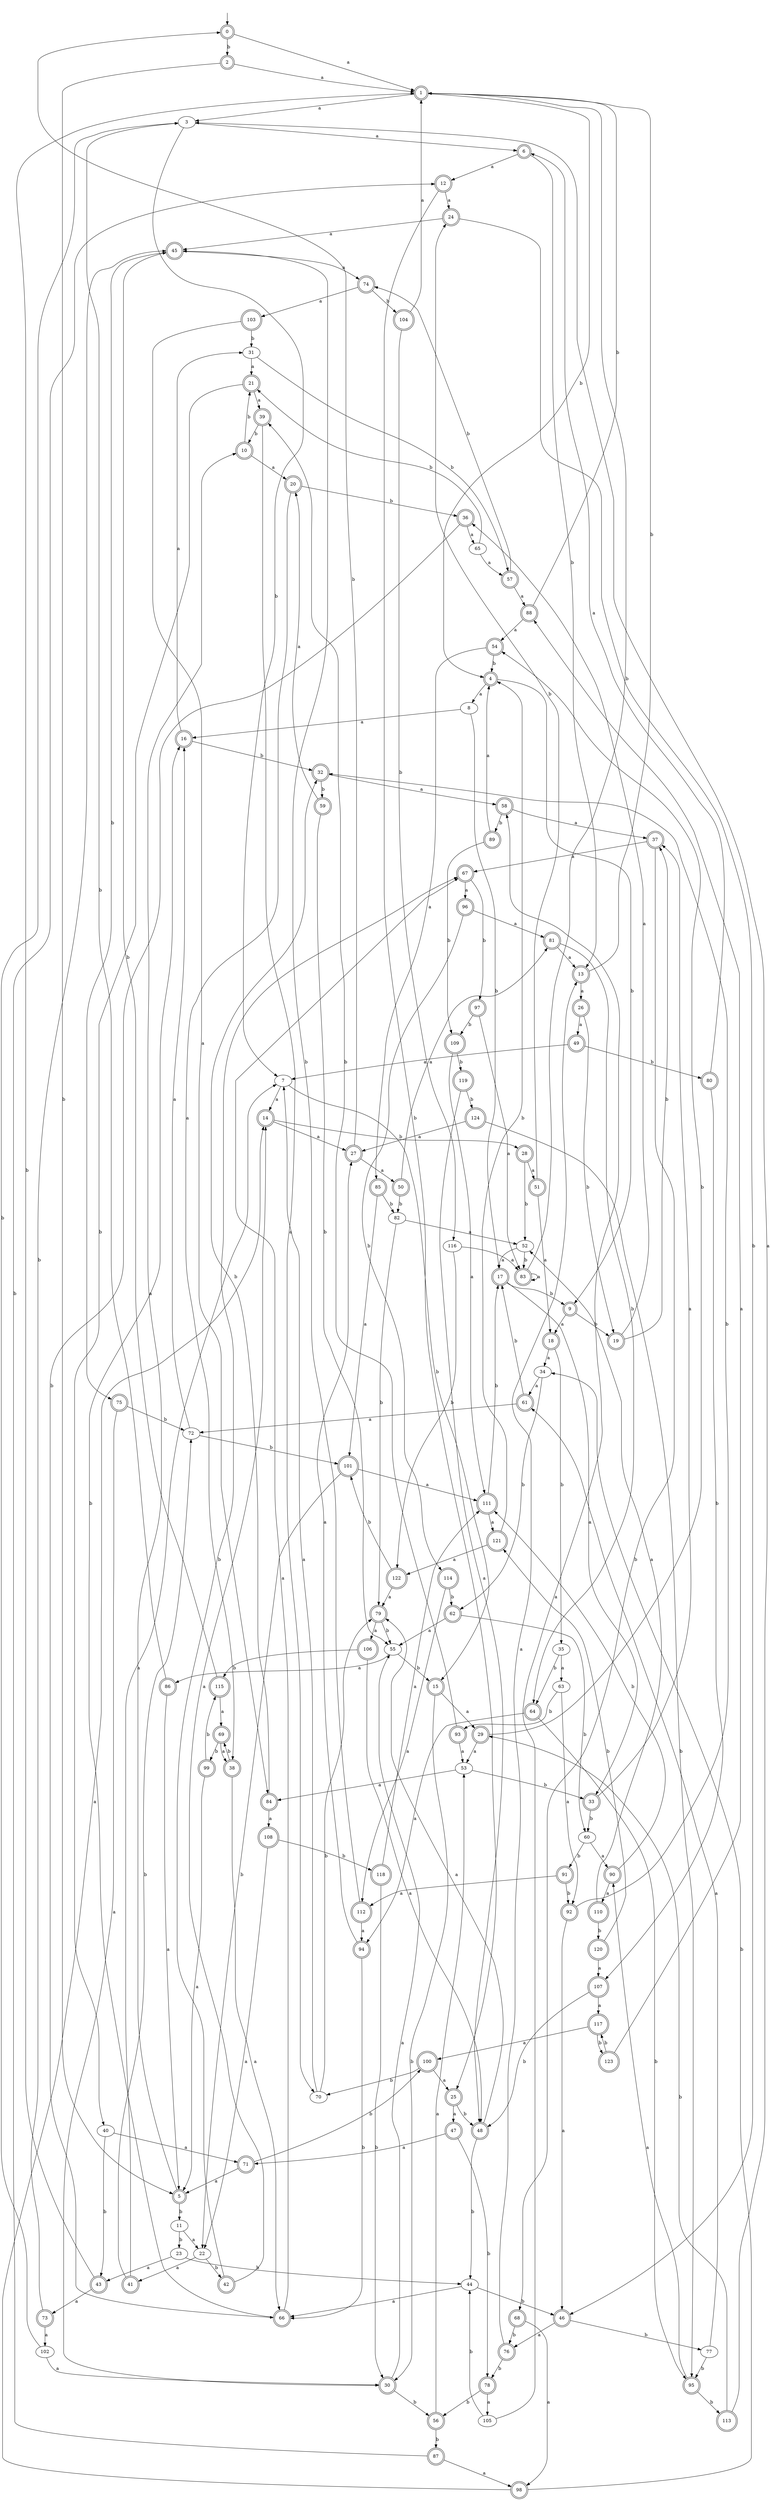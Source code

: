 digraph RandomDFA {
  __start0 [label="", shape=none];
  __start0 -> 0 [label=""];
  0 [shape=circle] [shape=doublecircle]
  0 -> 1 [label="a"]
  0 -> 2 [label="b"]
  1 [shape=doublecircle]
  1 -> 3 [label="a"]
  1 -> 4 [label="b"]
  2 [shape=doublecircle]
  2 -> 1 [label="a"]
  2 -> 5 [label="b"]
  3
  3 -> 6 [label="a"]
  3 -> 7 [label="b"]
  4 [shape=doublecircle]
  4 -> 8 [label="a"]
  4 -> 9 [label="b"]
  5 [shape=doublecircle]
  5 -> 10 [label="a"]
  5 -> 11 [label="b"]
  6 [shape=doublecircle]
  6 -> 12 [label="a"]
  6 -> 13 [label="b"]
  7
  7 -> 14 [label="a"]
  7 -> 15 [label="b"]
  8
  8 -> 16 [label="a"]
  8 -> 17 [label="b"]
  9 [shape=doublecircle]
  9 -> 18 [label="a"]
  9 -> 19 [label="b"]
  10 [shape=doublecircle]
  10 -> 20 [label="a"]
  10 -> 21 [label="b"]
  11
  11 -> 22 [label="a"]
  11 -> 23 [label="b"]
  12 [shape=doublecircle]
  12 -> 24 [label="a"]
  12 -> 25 [label="b"]
  13 [shape=doublecircle]
  13 -> 26 [label="a"]
  13 -> 1 [label="b"]
  14 [shape=doublecircle]
  14 -> 27 [label="a"]
  14 -> 28 [label="b"]
  15 [shape=doublecircle]
  15 -> 29 [label="a"]
  15 -> 30 [label="b"]
  16 [shape=doublecircle]
  16 -> 31 [label="a"]
  16 -> 32 [label="b"]
  17 [shape=doublecircle]
  17 -> 33 [label="a"]
  17 -> 9 [label="b"]
  18 [shape=doublecircle]
  18 -> 34 [label="a"]
  18 -> 35 [label="b"]
  19 [shape=doublecircle]
  19 -> 36 [label="a"]
  19 -> 37 [label="b"]
  20 [shape=doublecircle]
  20 -> 38 [label="a"]
  20 -> 36 [label="b"]
  21 [shape=doublecircle]
  21 -> 39 [label="a"]
  21 -> 40 [label="b"]
  22
  22 -> 41 [label="a"]
  22 -> 42 [label="b"]
  23
  23 -> 43 [label="a"]
  23 -> 44 [label="b"]
  24 [shape=doublecircle]
  24 -> 45 [label="a"]
  24 -> 46 [label="b"]
  25 [shape=doublecircle]
  25 -> 47 [label="a"]
  25 -> 48 [label="b"]
  26 [shape=doublecircle]
  26 -> 49 [label="a"]
  26 -> 19 [label="b"]
  27 [shape=doublecircle]
  27 -> 50 [label="a"]
  27 -> 0 [label="b"]
  28 [shape=doublecircle]
  28 -> 51 [label="a"]
  28 -> 52 [label="b"]
  29 [shape=doublecircle]
  29 -> 53 [label="a"]
  29 -> 54 [label="b"]
  30 [shape=doublecircle]
  30 -> 55 [label="a"]
  30 -> 56 [label="b"]
  31
  31 -> 21 [label="a"]
  31 -> 57 [label="b"]
  32 [shape=doublecircle]
  32 -> 58 [label="a"]
  32 -> 59 [label="b"]
  33 [shape=doublecircle]
  33 -> 37 [label="a"]
  33 -> 60 [label="b"]
  34
  34 -> 61 [label="a"]
  34 -> 62 [label="b"]
  35
  35 -> 63 [label="a"]
  35 -> 64 [label="b"]
  36 [shape=doublecircle]
  36 -> 65 [label="a"]
  36 -> 66 [label="b"]
  37 [shape=doublecircle]
  37 -> 67 [label="a"]
  37 -> 68 [label="b"]
  38 [shape=doublecircle]
  38 -> 66 [label="a"]
  38 -> 69 [label="b"]
  39 [shape=doublecircle]
  39 -> 70 [label="a"]
  39 -> 10 [label="b"]
  40
  40 -> 71 [label="a"]
  40 -> 43 [label="b"]
  41 [shape=doublecircle]
  41 -> 7 [label="a"]
  41 -> 72 [label="b"]
  42 [shape=doublecircle]
  42 -> 14 [label="a"]
  42 -> 67 [label="b"]
  43 [shape=doublecircle]
  43 -> 73 [label="a"]
  43 -> 1 [label="b"]
  44
  44 -> 66 [label="a"]
  44 -> 46 [label="b"]
  45 [shape=doublecircle]
  45 -> 74 [label="a"]
  45 -> 75 [label="b"]
  46 [shape=doublecircle]
  46 -> 76 [label="a"]
  46 -> 77 [label="b"]
  47 [shape=doublecircle]
  47 -> 71 [label="a"]
  47 -> 78 [label="b"]
  48 [shape=doublecircle]
  48 -> 79 [label="a"]
  48 -> 44 [label="b"]
  49 [shape=doublecircle]
  49 -> 7 [label="a"]
  49 -> 80 [label="b"]
  50 [shape=doublecircle]
  50 -> 81 [label="a"]
  50 -> 82 [label="b"]
  51 [shape=doublecircle]
  51 -> 18 [label="a"]
  51 -> 24 [label="b"]
  52
  52 -> 17 [label="a"]
  52 -> 83 [label="b"]
  53
  53 -> 84 [label="a"]
  53 -> 33 [label="b"]
  54 [shape=doublecircle]
  54 -> 85 [label="a"]
  54 -> 4 [label="b"]
  55
  55 -> 86 [label="a"]
  55 -> 15 [label="b"]
  56 [shape=doublecircle]
  56 -> 53 [label="a"]
  56 -> 87 [label="b"]
  57 [shape=doublecircle]
  57 -> 88 [label="a"]
  57 -> 74 [label="b"]
  58 [shape=doublecircle]
  58 -> 37 [label="a"]
  58 -> 89 [label="b"]
  59 [shape=doublecircle]
  59 -> 20 [label="a"]
  59 -> 55 [label="b"]
  60
  60 -> 90 [label="a"]
  60 -> 91 [label="b"]
  61 [shape=doublecircle]
  61 -> 72 [label="a"]
  61 -> 17 [label="b"]
  62 [shape=doublecircle]
  62 -> 55 [label="a"]
  62 -> 60 [label="b"]
  63
  63 -> 92 [label="a"]
  63 -> 93 [label="b"]
  64 [shape=doublecircle]
  64 -> 94 [label="a"]
  64 -> 95 [label="b"]
  65
  65 -> 57 [label="a"]
  65 -> 21 [label="b"]
  66 [shape=doublecircle]
  66 -> 67 [label="a"]
  66 -> 16 [label="b"]
  67 [shape=doublecircle]
  67 -> 96 [label="a"]
  67 -> 97 [label="b"]
  68 [shape=doublecircle]
  68 -> 98 [label="a"]
  68 -> 76 [label="b"]
  69 [shape=doublecircle]
  69 -> 38 [label="a"]
  69 -> 99 [label="b"]
  70
  70 -> 7 [label="a"]
  70 -> 79 [label="b"]
  71 [shape=doublecircle]
  71 -> 5 [label="a"]
  71 -> 100 [label="b"]
  72
  72 -> 16 [label="a"]
  72 -> 101 [label="b"]
  73 [shape=doublecircle]
  73 -> 102 [label="a"]
  73 -> 45 [label="b"]
  74 [shape=doublecircle]
  74 -> 103 [label="a"]
  74 -> 104 [label="b"]
  75 [shape=doublecircle]
  75 -> 30 [label="a"]
  75 -> 72 [label="b"]
  76 [shape=doublecircle]
  76 -> 13 [label="a"]
  76 -> 78 [label="b"]
  77
  77 -> 61 [label="a"]
  77 -> 95 [label="b"]
  78 [shape=doublecircle]
  78 -> 105 [label="a"]
  78 -> 56 [label="b"]
  79 [shape=doublecircle]
  79 -> 106 [label="a"]
  79 -> 55 [label="b"]
  80 [shape=doublecircle]
  80 -> 6 [label="a"]
  80 -> 107 [label="b"]
  81 [shape=doublecircle]
  81 -> 13 [label="a"]
  81 -> 64 [label="b"]
  82
  82 -> 52 [label="a"]
  82 -> 79 [label="b"]
  83 [shape=doublecircle]
  83 -> 83 [label="a"]
  83 -> 1 [label="b"]
  84 [shape=doublecircle]
  84 -> 108 [label="a"]
  84 -> 32 [label="b"]
  85 [shape=doublecircle]
  85 -> 101 [label="a"]
  85 -> 82 [label="b"]
  86 [shape=doublecircle]
  86 -> 5 [label="a"]
  86 -> 3 [label="b"]
  87 [shape=doublecircle]
  87 -> 98 [label="a"]
  87 -> 12 [label="b"]
  88 [shape=doublecircle]
  88 -> 54 [label="a"]
  88 -> 1 [label="b"]
  89 [shape=doublecircle]
  89 -> 4 [label="a"]
  89 -> 109 [label="b"]
  90 [shape=doublecircle]
  90 -> 110 [label="a"]
  90 -> 111 [label="b"]
  91 [shape=doublecircle]
  91 -> 112 [label="a"]
  91 -> 92 [label="b"]
  92 [shape=doublecircle]
  92 -> 46 [label="a"]
  92 -> 32 [label="b"]
  93 [shape=doublecircle]
  93 -> 53 [label="a"]
  93 -> 39 [label="b"]
  94 [shape=doublecircle]
  94 -> 27 [label="a"]
  94 -> 66 [label="b"]
  95 [shape=doublecircle]
  95 -> 90 [label="a"]
  95 -> 113 [label="b"]
  96 [shape=doublecircle]
  96 -> 81 [label="a"]
  96 -> 114 [label="b"]
  97 [shape=doublecircle]
  97 -> 83 [label="a"]
  97 -> 109 [label="b"]
  98 [shape=doublecircle]
  98 -> 14 [label="a"]
  98 -> 34 [label="b"]
  99 [shape=doublecircle]
  99 -> 5 [label="a"]
  99 -> 115 [label="b"]
  100 [shape=doublecircle]
  100 -> 25 [label="a"]
  100 -> 70 [label="b"]
  101 [shape=doublecircle]
  101 -> 111 [label="a"]
  101 -> 22 [label="b"]
  102
  102 -> 30 [label="a"]
  102 -> 3 [label="b"]
  103 [shape=doublecircle]
  103 -> 84 [label="a"]
  103 -> 31 [label="b"]
  104 [shape=doublecircle]
  104 -> 1 [label="a"]
  104 -> 116 [label="b"]
  105
  105 -> 58 [label="a"]
  105 -> 44 [label="b"]
  106 [shape=doublecircle]
  106 -> 48 [label="a"]
  106 -> 115 [label="b"]
  107 [shape=doublecircle]
  107 -> 117 [label="a"]
  107 -> 48 [label="b"]
  108 [shape=doublecircle]
  108 -> 22 [label="a"]
  108 -> 118 [label="b"]
  109 [shape=doublecircle]
  109 -> 111 [label="a"]
  109 -> 119 [label="b"]
  110 [shape=doublecircle]
  110 -> 52 [label="a"]
  110 -> 120 [label="b"]
  111 [shape=doublecircle]
  111 -> 121 [label="a"]
  111 -> 17 [label="b"]
  112 [shape=doublecircle]
  112 -> 94 [label="a"]
  112 -> 45 [label="b"]
  113 [shape=doublecircle]
  113 -> 3 [label="a"]
  113 -> 29 [label="b"]
  114 [shape=doublecircle]
  114 -> 112 [label="a"]
  114 -> 62 [label="b"]
  115 [shape=doublecircle]
  115 -> 69 [label="a"]
  115 -> 45 [label="b"]
  116
  116 -> 83 [label="a"]
  116 -> 122 [label="b"]
  117 [shape=doublecircle]
  117 -> 100 [label="a"]
  117 -> 123 [label="b"]
  118 [shape=doublecircle]
  118 -> 111 [label="a"]
  118 -> 30 [label="b"]
  119 [shape=doublecircle]
  119 -> 48 [label="a"]
  119 -> 124 [label="b"]
  120 [shape=doublecircle]
  120 -> 107 [label="a"]
  120 -> 121 [label="b"]
  121 [shape=doublecircle]
  121 -> 122 [label="a"]
  121 -> 4 [label="b"]
  122 [shape=doublecircle]
  122 -> 79 [label="a"]
  122 -> 101 [label="b"]
  123 [shape=doublecircle]
  123 -> 88 [label="a"]
  123 -> 117 [label="b"]
  124 [shape=doublecircle]
  124 -> 27 [label="a"]
  124 -> 95 [label="b"]
}

